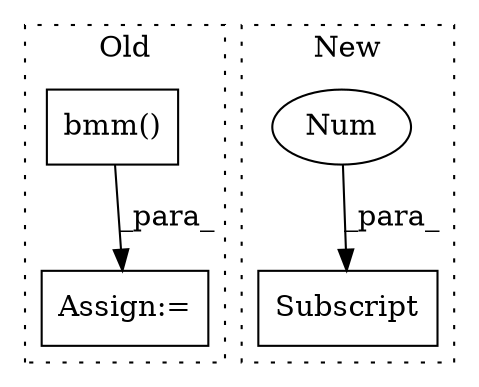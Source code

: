 digraph G {
subgraph cluster0 {
1 [label="bmm()" a="75" s="2406,2428" l="10,1" shape="box"];
3 [label="Assign:=" a="68" s="2403" l="3" shape="box"];
label = "Old";
style="dotted";
}
subgraph cluster1 {
2 [label="Subscript" a="63" s="2023,0" l="13,0" shape="box"];
4 [label="Num" a="76" s="2034" l="1" shape="ellipse"];
label = "New";
style="dotted";
}
1 -> 3 [label="_para_"];
4 -> 2 [label="_para_"];
}